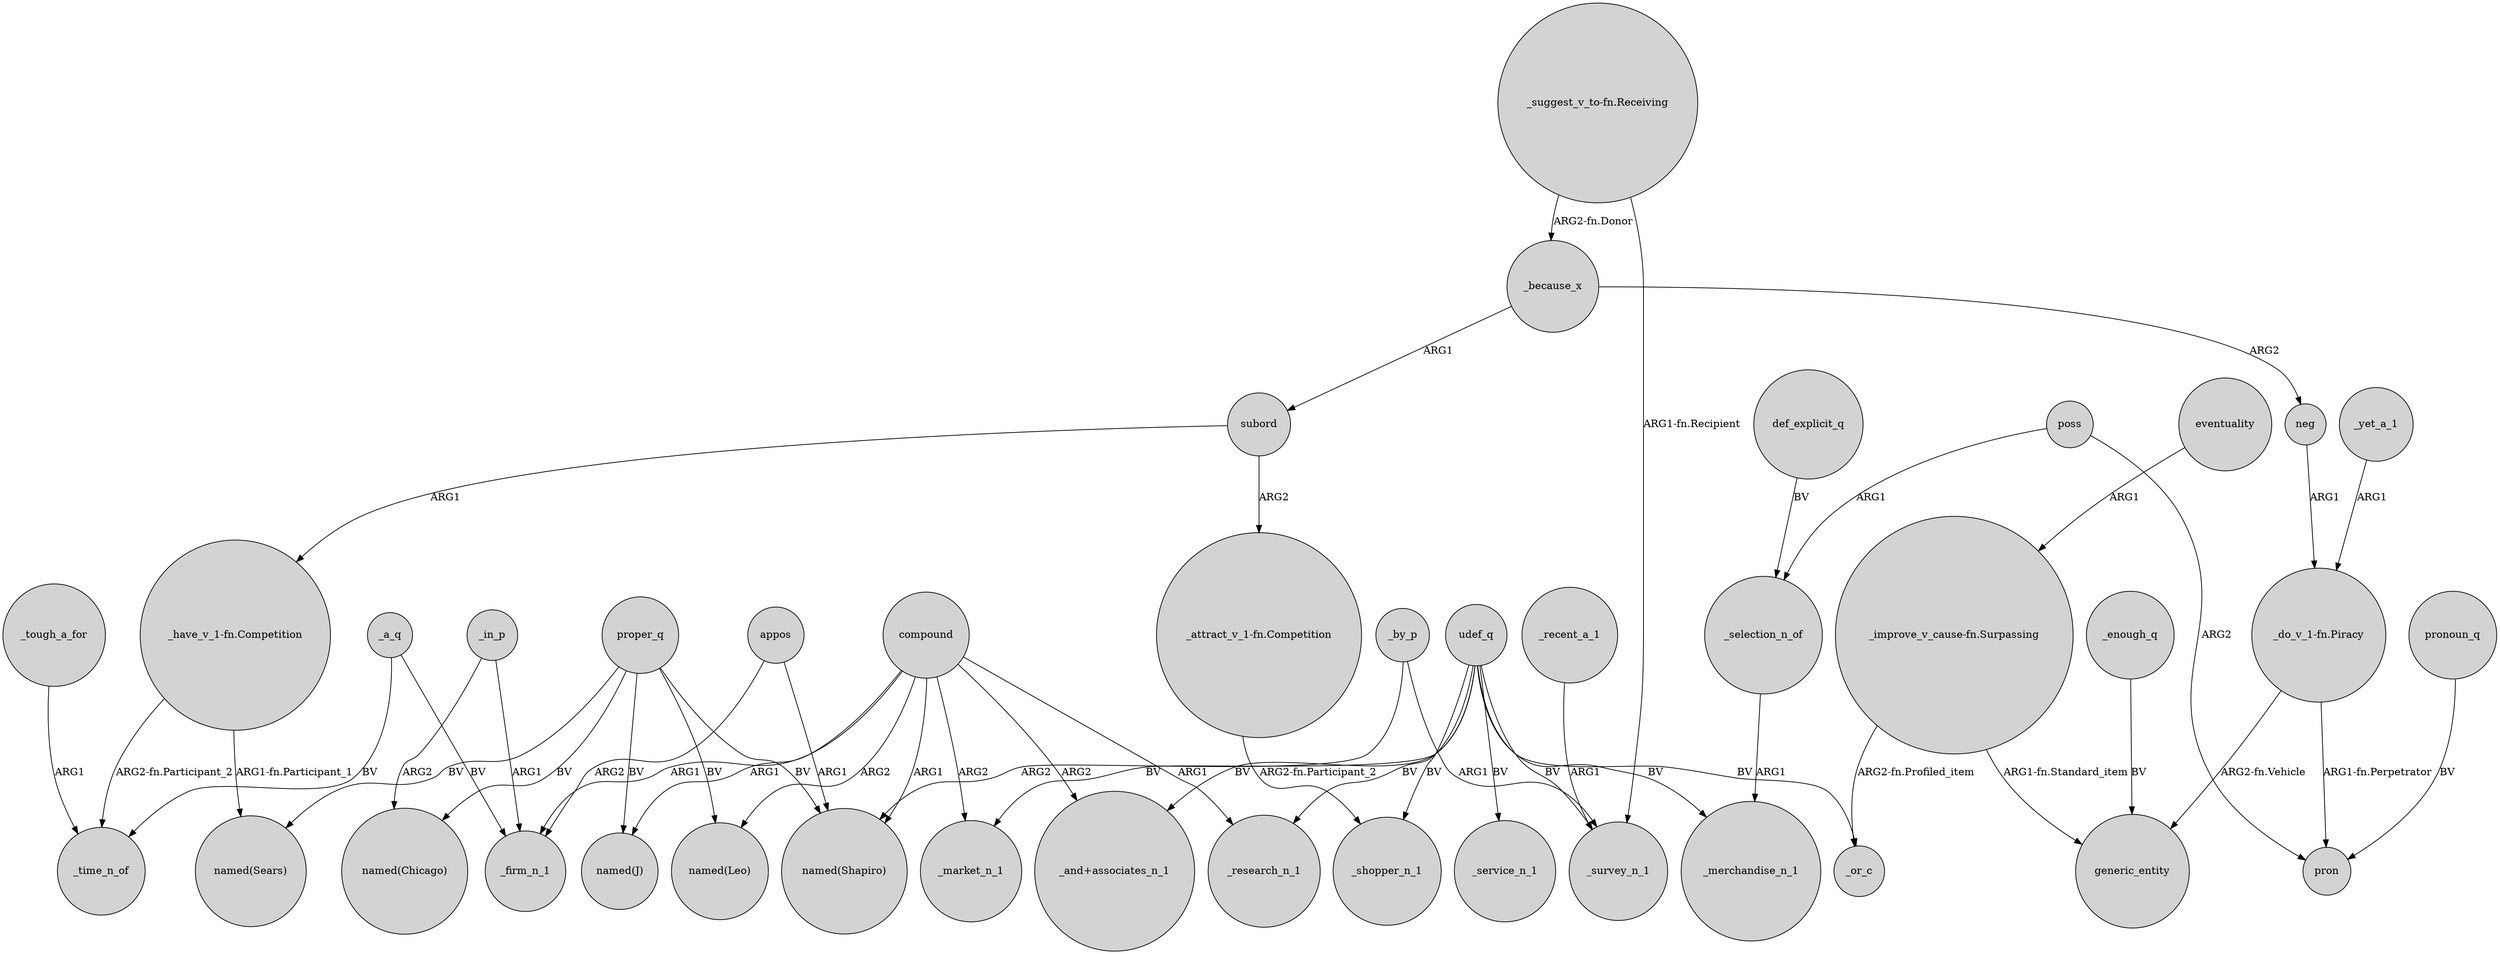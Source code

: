 digraph {
	node [shape=circle style=filled]
	_in_p -> "named(Chicago)" [label=ARG2]
	"_attract_v_1-fn.Competition" -> _shopper_n_1 [label="ARG2-fn.Participant_2"]
	udef_q -> _service_n_1 [label=BV]
	udef_q -> _market_n_1 [label=BV]
	proper_q -> "named(Leo)" [label=BV]
	_yet_a_1 -> "_do_v_1-fn.Piracy" [label=ARG1]
	_in_p -> _firm_n_1 [label=ARG1]
	"_improve_v_cause-fn.Surpassing" -> generic_entity [label="ARG1-fn.Standard_item"]
	compound -> _market_n_1 [label=ARG2]
	"_have_v_1-fn.Competition" -> "named(Sears)" [label="ARG1-fn.Participant_1"]
	"_improve_v_cause-fn.Surpassing" -> _or_c [label="ARG2-fn.Profiled_item"]
	compound -> "named(J)" [label=ARG1]
	poss -> _selection_n_of [label=ARG1]
	"_do_v_1-fn.Piracy" -> generic_entity [label="ARG2-fn.Vehicle"]
	appos -> _firm_n_1 [label=ARG2]
	"_have_v_1-fn.Competition" -> _time_n_of [label="ARG2-fn.Participant_2"]
	_enough_q -> generic_entity [label=BV]
	"_suggest_v_to-fn.Receiving" -> _because_x [label="ARG2-fn.Donor"]
	compound -> "_and+associates_n_1" [label=ARG2]
	compound -> "named(Shapiro)" [label=ARG1]
	compound -> "named(Leo)" [label=ARG2]
	udef_q -> _or_c [label=BV]
	_a_q -> _time_n_of [label=BV]
	eventuality -> "_improve_v_cause-fn.Surpassing" [label=ARG1]
	pronoun_q -> pron [label=BV]
	proper_q -> "named(Sears)" [label=BV]
	poss -> pron [label=ARG2]
	_by_p -> _survey_n_1 [label=ARG1]
	udef_q -> _survey_n_1 [label=BV]
	udef_q -> _merchandise_n_1 [label=BV]
	_selection_n_of -> _merchandise_n_1 [label=ARG1]
	"_do_v_1-fn.Piracy" -> pron [label="ARG1-fn.Perpetrator"]
	subord -> "_attract_v_1-fn.Competition" [label=ARG2]
	appos -> "named(Shapiro)" [label=ARG1]
	compound -> _research_n_1 [label=ARG1]
	"_suggest_v_to-fn.Receiving" -> _survey_n_1 [label="ARG1-fn.Recipient"]
	proper_q -> "named(Chicago)" [label=BV]
	_because_x -> subord [label=ARG1]
	_recent_a_1 -> _survey_n_1 [label=ARG1]
	_tough_a_for -> _time_n_of [label=ARG1]
	proper_q -> "named(Shapiro)" [label=BV]
	udef_q -> _research_n_1 [label=BV]
	_a_q -> _firm_n_1 [label=BV]
	compound -> _firm_n_1 [label=ARG1]
	subord -> "_have_v_1-fn.Competition" [label=ARG1]
	_by_p -> "named(Shapiro)" [label=ARG2]
	proper_q -> "named(J)" [label=BV]
	udef_q -> _shopper_n_1 [label=BV]
	_because_x -> neg [label=ARG2]
	def_explicit_q -> _selection_n_of [label=BV]
	udef_q -> "_and+associates_n_1" [label=BV]
	neg -> "_do_v_1-fn.Piracy" [label=ARG1]
}
